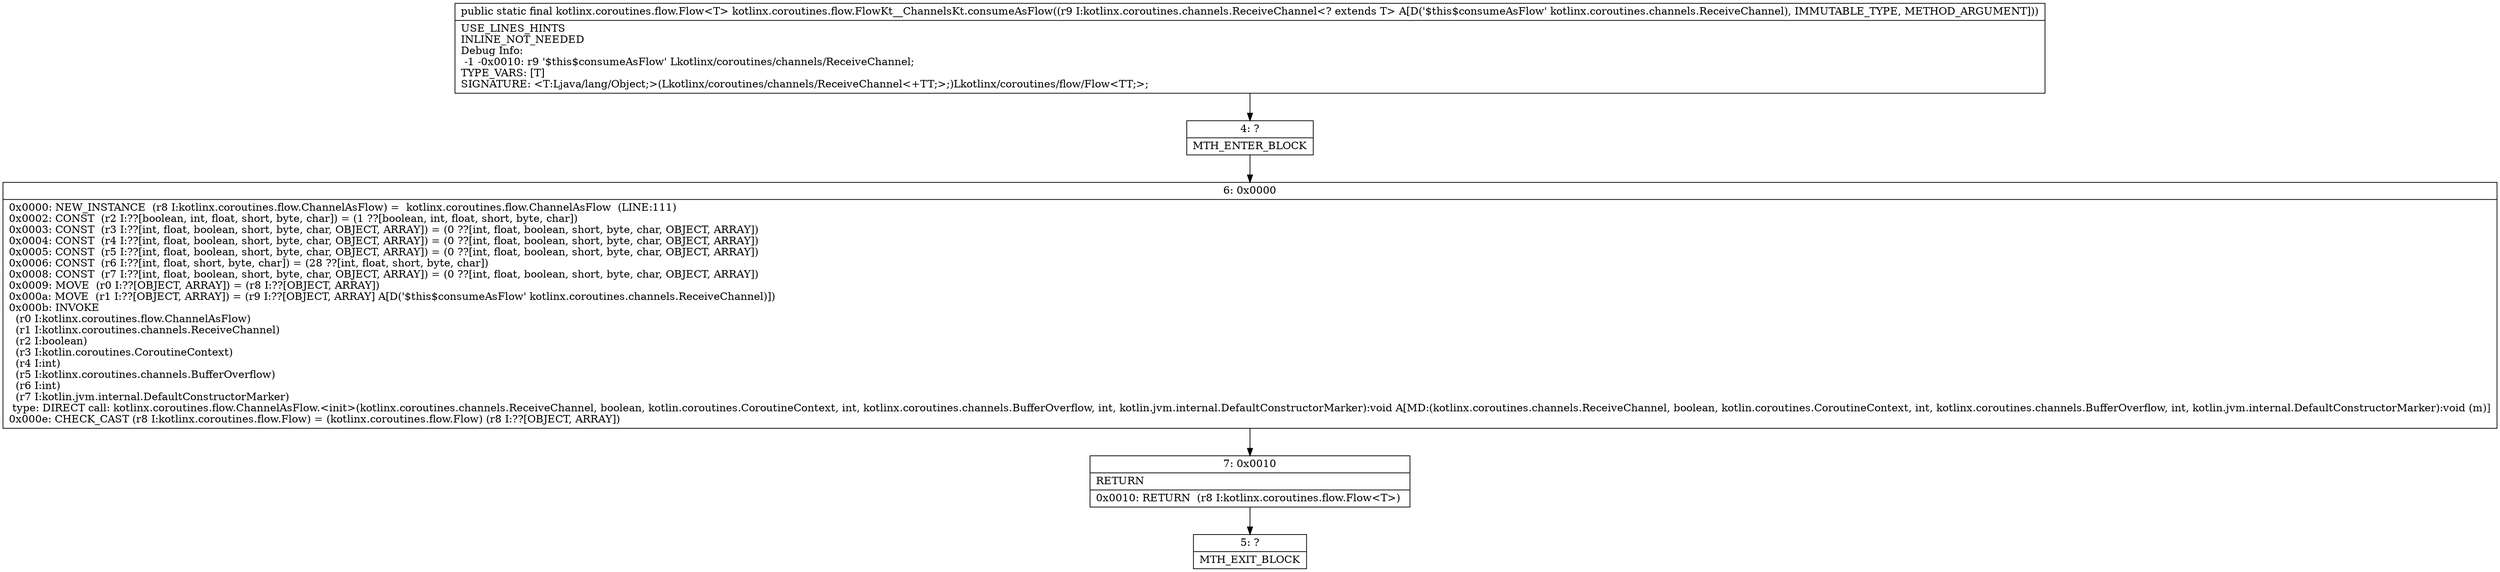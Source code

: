 digraph "CFG forkotlinx.coroutines.flow.FlowKt__ChannelsKt.consumeAsFlow(Lkotlinx\/coroutines\/channels\/ReceiveChannel;)Lkotlinx\/coroutines\/flow\/Flow;" {
Node_4 [shape=record,label="{4\:\ ?|MTH_ENTER_BLOCK\l}"];
Node_6 [shape=record,label="{6\:\ 0x0000|0x0000: NEW_INSTANCE  (r8 I:kotlinx.coroutines.flow.ChannelAsFlow) =  kotlinx.coroutines.flow.ChannelAsFlow  (LINE:111)\l0x0002: CONST  (r2 I:??[boolean, int, float, short, byte, char]) = (1 ??[boolean, int, float, short, byte, char]) \l0x0003: CONST  (r3 I:??[int, float, boolean, short, byte, char, OBJECT, ARRAY]) = (0 ??[int, float, boolean, short, byte, char, OBJECT, ARRAY]) \l0x0004: CONST  (r4 I:??[int, float, boolean, short, byte, char, OBJECT, ARRAY]) = (0 ??[int, float, boolean, short, byte, char, OBJECT, ARRAY]) \l0x0005: CONST  (r5 I:??[int, float, boolean, short, byte, char, OBJECT, ARRAY]) = (0 ??[int, float, boolean, short, byte, char, OBJECT, ARRAY]) \l0x0006: CONST  (r6 I:??[int, float, short, byte, char]) = (28 ??[int, float, short, byte, char]) \l0x0008: CONST  (r7 I:??[int, float, boolean, short, byte, char, OBJECT, ARRAY]) = (0 ??[int, float, boolean, short, byte, char, OBJECT, ARRAY]) \l0x0009: MOVE  (r0 I:??[OBJECT, ARRAY]) = (r8 I:??[OBJECT, ARRAY]) \l0x000a: MOVE  (r1 I:??[OBJECT, ARRAY]) = (r9 I:??[OBJECT, ARRAY] A[D('$this$consumeAsFlow' kotlinx.coroutines.channels.ReceiveChannel)]) \l0x000b: INVOKE  \l  (r0 I:kotlinx.coroutines.flow.ChannelAsFlow)\l  (r1 I:kotlinx.coroutines.channels.ReceiveChannel)\l  (r2 I:boolean)\l  (r3 I:kotlin.coroutines.CoroutineContext)\l  (r4 I:int)\l  (r5 I:kotlinx.coroutines.channels.BufferOverflow)\l  (r6 I:int)\l  (r7 I:kotlin.jvm.internal.DefaultConstructorMarker)\l type: DIRECT call: kotlinx.coroutines.flow.ChannelAsFlow.\<init\>(kotlinx.coroutines.channels.ReceiveChannel, boolean, kotlin.coroutines.CoroutineContext, int, kotlinx.coroutines.channels.BufferOverflow, int, kotlin.jvm.internal.DefaultConstructorMarker):void A[MD:(kotlinx.coroutines.channels.ReceiveChannel, boolean, kotlin.coroutines.CoroutineContext, int, kotlinx.coroutines.channels.BufferOverflow, int, kotlin.jvm.internal.DefaultConstructorMarker):void (m)]\l0x000e: CHECK_CAST (r8 I:kotlinx.coroutines.flow.Flow) = (kotlinx.coroutines.flow.Flow) (r8 I:??[OBJECT, ARRAY]) \l}"];
Node_7 [shape=record,label="{7\:\ 0x0010|RETURN\l|0x0010: RETURN  (r8 I:kotlinx.coroutines.flow.Flow\<T\>) \l}"];
Node_5 [shape=record,label="{5\:\ ?|MTH_EXIT_BLOCK\l}"];
MethodNode[shape=record,label="{public static final kotlinx.coroutines.flow.Flow\<T\> kotlinx.coroutines.flow.FlowKt__ChannelsKt.consumeAsFlow((r9 I:kotlinx.coroutines.channels.ReceiveChannel\<? extends T\> A[D('$this$consumeAsFlow' kotlinx.coroutines.channels.ReceiveChannel), IMMUTABLE_TYPE, METHOD_ARGUMENT]))  | USE_LINES_HINTS\lINLINE_NOT_NEEDED\lDebug Info:\l  \-1 \-0x0010: r9 '$this$consumeAsFlow' Lkotlinx\/coroutines\/channels\/ReceiveChannel;\lTYPE_VARS: [T]\lSIGNATURE: \<T:Ljava\/lang\/Object;\>(Lkotlinx\/coroutines\/channels\/ReceiveChannel\<+TT;\>;)Lkotlinx\/coroutines\/flow\/Flow\<TT;\>;\l}"];
MethodNode -> Node_4;Node_4 -> Node_6;
Node_6 -> Node_7;
Node_7 -> Node_5;
}

